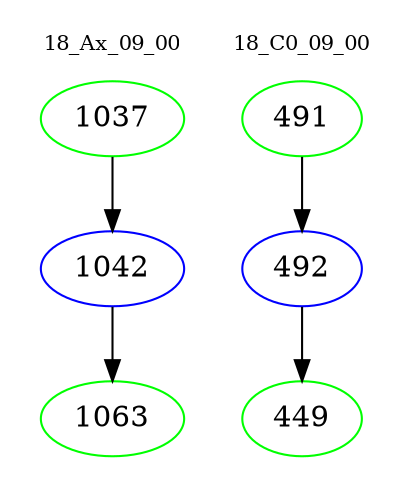 digraph{
subgraph cluster_0 {
color = white
label = "18_Ax_09_00";
fontsize=10;
T0_1037 [label="1037", color="green"]
T0_1037 -> T0_1042 [color="black"]
T0_1042 [label="1042", color="blue"]
T0_1042 -> T0_1063 [color="black"]
T0_1063 [label="1063", color="green"]
}
subgraph cluster_1 {
color = white
label = "18_C0_09_00";
fontsize=10;
T1_491 [label="491", color="green"]
T1_491 -> T1_492 [color="black"]
T1_492 [label="492", color="blue"]
T1_492 -> T1_449 [color="black"]
T1_449 [label="449", color="green"]
}
}
